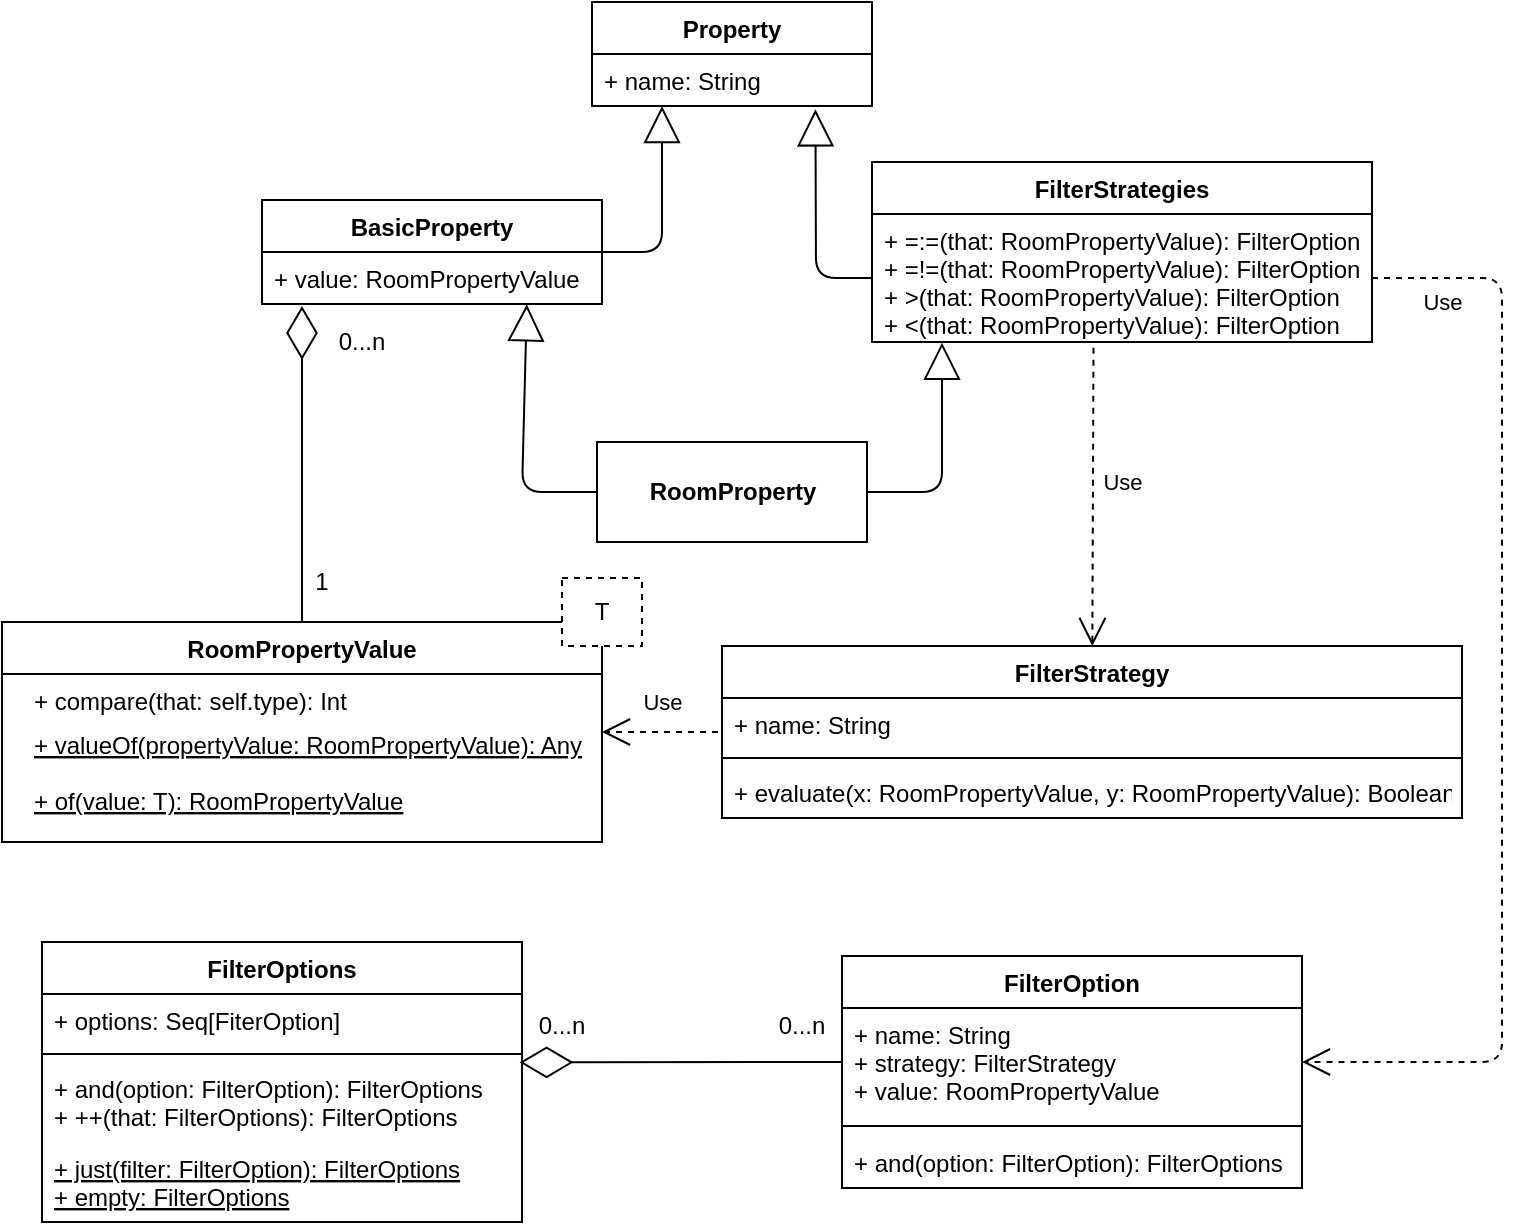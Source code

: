 <mxfile version="13.0.1" type="device"><diagram id="yEDrDfF-u0A20CLVuWrY" name="Page-1"><mxGraphModel dx="852" dy="495" grid="1" gridSize="10" guides="1" tooltips="1" connect="1" arrows="1" fold="1" page="1" pageScale="1" pageWidth="827" pageHeight="1169" math="0" shadow="0"><root><mxCell id="0"/><mxCell id="1" parent="0"/><mxCell id="qPWiSDPQi6Yo6x6n_rrI-30" value="FilterStrategies" style="swimlane;fontStyle=1;align=center;verticalAlign=top;childLayout=stackLayout;horizontal=1;startSize=26;horizontalStack=0;resizeParent=1;resizeParentMax=0;resizeLast=0;collapsible=1;marginBottom=0;" parent="1" vertex="1"><mxGeometry x="455" y="180" width="250" height="90" as="geometry"/></mxCell><mxCell id="qPWiSDPQi6Yo6x6n_rrI-33" value="+ =:=(that: RoomPropertyValue): FilterOption&#10;+ =!=(that: RoomPropertyValue): FilterOption&#10;+ &gt;(that: RoomPropertyValue): FilterOption&#10;+ &lt;(that: RoomPropertyValue): FilterOption" style="text;strokeColor=none;fillColor=none;align=left;verticalAlign=top;spacingLeft=4;spacingRight=4;overflow=hidden;rotatable=0;points=[[0,0.5],[1,0.5]];portConstraint=eastwest;" parent="qPWiSDPQi6Yo6x6n_rrI-30" vertex="1"><mxGeometry y="26" width="250" height="64" as="geometry"/></mxCell><mxCell id="2LZPyZv170KJo8j7HPH_-9" value="BasicProperty" style="swimlane;fontStyle=1;childLayout=stackLayout;horizontal=1;startSize=26;fillColor=none;horizontalStack=0;resizeParent=1;resizeParentMax=0;resizeLast=0;collapsible=1;marginBottom=0;" parent="1" vertex="1"><mxGeometry x="150" y="199" width="170" height="52" as="geometry"/></mxCell><mxCell id="2LZPyZv170KJo8j7HPH_-10" value="+ value: RoomPropertyValue" style="text;strokeColor=none;fillColor=none;align=left;verticalAlign=top;spacingLeft=4;spacingRight=4;overflow=hidden;rotatable=0;points=[[0,0.5],[1,0.5]];portConstraint=eastwest;" parent="2LZPyZv170KJo8j7HPH_-9" vertex="1"><mxGeometry y="26" width="170" height="26" as="geometry"/></mxCell><mxCell id="qPWiSDPQi6Yo6x6n_rrI-39" value="+ compare(that: self.type): Int" style="text;strokeColor=none;fillColor=none;align=left;verticalAlign=top;spacingLeft=4;spacingRight=4;overflow=hidden;rotatable=0;points=[[0,0.5],[1,0.5]];portConstraint=eastwest;" parent="1" vertex="1"><mxGeometry x="30" y="436" width="180" height="22" as="geometry"/></mxCell><mxCell id="2LZPyZv170KJo8j7HPH_-1" value="Property" style="swimlane;fontStyle=1;childLayout=stackLayout;horizontal=1;startSize=26;fillColor=none;horizontalStack=0;resizeParent=1;resizeParentMax=0;resizeLast=0;collapsible=1;marginBottom=0;" parent="1" vertex="1"><mxGeometry x="315" y="100" width="140" height="52" as="geometry"/></mxCell><mxCell id="2LZPyZv170KJo8j7HPH_-2" value="+ name: String" style="text;strokeColor=none;fillColor=none;align=left;verticalAlign=top;spacingLeft=4;spacingRight=4;overflow=hidden;rotatable=0;points=[[0,0.5],[1,0.5]];portConstraint=eastwest;" parent="2LZPyZv170KJo8j7HPH_-1" vertex="1"><mxGeometry y="26" width="140" height="26" as="geometry"/></mxCell><mxCell id="qPWiSDPQi6Yo6x6n_rrI-40" value="+ valueOf(propertyValue: RoomPropertyValue): Any&#10;&#10;+ of(value: T): RoomPropertyValue" style="text;strokeColor=none;fillColor=none;align=left;verticalAlign=top;spacingLeft=4;spacingRight=4;overflow=hidden;rotatable=0;points=[[0,0.5],[1,0.5]];portConstraint=eastwest;fontStyle=4" parent="1" vertex="1"><mxGeometry x="30" y="458" width="290" height="48" as="geometry"/></mxCell><mxCell id="qPWiSDPQi6Yo6x6n_rrI-47" value="" style="endArrow=diamondThin;endFill=0;endSize=24;html=1;entryX=0.995;entryY=0.004;entryDx=0;entryDy=0;entryPerimeter=0;exitX=0;exitY=0.5;exitDx=0;exitDy=0;" parent="1" source="qPWiSDPQi6Yo6x6n_rrI-21" target="qPWiSDPQi6Yo6x6n_rrI-27" edge="1"><mxGeometry width="160" relative="1" as="geometry"><mxPoint x="407" y="632" as="sourcePoint"/><mxPoint x="430" y="714" as="targetPoint"/></mxGeometry></mxCell><mxCell id="qPWiSDPQi6Yo6x6n_rrI-54" value="0...n" style="text;html=1;strokeColor=none;fillColor=none;align=center;verticalAlign=middle;whiteSpace=wrap;rounded=0;" parent="1" vertex="1"><mxGeometry x="400" y="602" width="40" height="20" as="geometry"/></mxCell><mxCell id="qPWiSDPQi6Yo6x6n_rrI-55" value="0...n" style="text;html=1;strokeColor=none;fillColor=none;align=center;verticalAlign=middle;whiteSpace=wrap;rounded=0;" parent="1" vertex="1"><mxGeometry x="280" y="602" width="40" height="20" as="geometry"/></mxCell><mxCell id="qPWiSDPQi6Yo6x6n_rrI-6" value="RoomPropertyValue" style="swimlane;fontStyle=1;align=center;verticalAlign=top;childLayout=stackLayout;horizontal=1;startSize=26;horizontalStack=0;resizeParent=1;resizeParentMax=0;resizeLast=0;collapsible=1;marginBottom=0;" parent="1" vertex="1"><mxGeometry x="20" y="410" width="300" height="110" as="geometry"/></mxCell><mxCell id="qPWiSDPQi6Yo6x6n_rrI-16" value="FilterStrategy" style="swimlane;fontStyle=1;align=center;verticalAlign=top;childLayout=stackLayout;horizontal=1;startSize=26;horizontalStack=0;resizeParent=1;resizeParentMax=0;resizeLast=0;collapsible=1;marginBottom=0;" parent="1" vertex="1"><mxGeometry x="380" y="422" width="370" height="86" as="geometry"/></mxCell><mxCell id="qPWiSDPQi6Yo6x6n_rrI-17" value="+ name: String" style="text;strokeColor=none;fillColor=none;align=left;verticalAlign=top;spacingLeft=4;spacingRight=4;overflow=hidden;rotatable=0;points=[[0,0.5],[1,0.5]];portConstraint=eastwest;" parent="qPWiSDPQi6Yo6x6n_rrI-16" vertex="1"><mxGeometry y="26" width="370" height="26" as="geometry"/></mxCell><mxCell id="qPWiSDPQi6Yo6x6n_rrI-18" value="" style="line;strokeWidth=1;fillColor=none;align=left;verticalAlign=middle;spacingTop=-1;spacingLeft=3;spacingRight=3;rotatable=0;labelPosition=right;points=[];portConstraint=eastwest;" parent="qPWiSDPQi6Yo6x6n_rrI-16" vertex="1"><mxGeometry y="52" width="370" height="8" as="geometry"/></mxCell><mxCell id="qPWiSDPQi6Yo6x6n_rrI-19" value="+ evaluate(x: RoomPropertyValue, y: RoomPropertyValue): Boolean" style="text;strokeColor=none;fillColor=none;align=left;verticalAlign=top;spacingLeft=4;spacingRight=4;overflow=hidden;rotatable=0;points=[[0,0.5],[1,0.5]];portConstraint=eastwest;" parent="qPWiSDPQi6Yo6x6n_rrI-16" vertex="1"><mxGeometry y="60" width="370" height="26" as="geometry"/></mxCell><mxCell id="qPWiSDPQi6Yo6x6n_rrI-24" value="FilterOptions" style="swimlane;fontStyle=1;align=center;verticalAlign=top;childLayout=stackLayout;horizontal=1;startSize=26;horizontalStack=0;resizeParent=1;resizeParentMax=0;resizeLast=0;collapsible=1;marginBottom=0;" parent="1" vertex="1"><mxGeometry x="40" y="570" width="240" height="140" as="geometry"/></mxCell><mxCell id="qPWiSDPQi6Yo6x6n_rrI-25" value="+ options: Seq[FiterOption]" style="text;strokeColor=none;fillColor=none;align=left;verticalAlign=top;spacingLeft=4;spacingRight=4;overflow=hidden;rotatable=0;points=[[0,0.5],[1,0.5]];portConstraint=eastwest;" parent="qPWiSDPQi6Yo6x6n_rrI-24" vertex="1"><mxGeometry y="26" width="240" height="26" as="geometry"/></mxCell><mxCell id="qPWiSDPQi6Yo6x6n_rrI-26" value="" style="line;strokeWidth=1;fillColor=none;align=left;verticalAlign=middle;spacingTop=-1;spacingLeft=3;spacingRight=3;rotatable=0;labelPosition=right;points=[];portConstraint=eastwest;" parent="qPWiSDPQi6Yo6x6n_rrI-24" vertex="1"><mxGeometry y="52" width="240" height="8" as="geometry"/></mxCell><mxCell id="qPWiSDPQi6Yo6x6n_rrI-27" value="+ and(option: FilterOption): FilterOptions&#10;+ ++(that: FilterOptions): FilterOptions" style="text;strokeColor=none;fillColor=none;align=left;verticalAlign=top;spacingLeft=4;spacingRight=4;overflow=hidden;rotatable=0;points=[[0,0.5],[1,0.5]];portConstraint=eastwest;fontStyle=0;strokeWidth=1;" parent="qPWiSDPQi6Yo6x6n_rrI-24" vertex="1"><mxGeometry y="60" width="240" height="40" as="geometry"/></mxCell><mxCell id="qPWiSDPQi6Yo6x6n_rrI-37" value="+ just(filter: FilterOption): FilterOptions&#10;+ empty: FilterOptions" style="text;strokeColor=none;fillColor=none;align=left;verticalAlign=top;spacingLeft=4;spacingRight=4;overflow=hidden;rotatable=0;points=[[0,0.5],[1,0.5]];portConstraint=eastwest;fontStyle=4;strokeWidth=1;" parent="qPWiSDPQi6Yo6x6n_rrI-24" vertex="1"><mxGeometry y="100" width="240" height="40" as="geometry"/></mxCell><mxCell id="qPWiSDPQi6Yo6x6n_rrI-20" value="FilterOption" style="swimlane;fontStyle=1;align=center;verticalAlign=top;childLayout=stackLayout;horizontal=1;startSize=26;horizontalStack=0;resizeParent=1;resizeParentMax=0;resizeLast=0;collapsible=1;marginBottom=0;" parent="1" vertex="1"><mxGeometry x="440" y="577" width="230" height="116" as="geometry"/></mxCell><mxCell id="qPWiSDPQi6Yo6x6n_rrI-21" value="+ name: String&#10;+ strategy: FilterStrategy&#10;+ value: RoomPropertyValue" style="text;strokeColor=none;fillColor=none;align=left;verticalAlign=top;spacingLeft=4;spacingRight=4;overflow=hidden;rotatable=0;points=[[0,0.5],[1,0.5]];portConstraint=eastwest;" parent="qPWiSDPQi6Yo6x6n_rrI-20" vertex="1"><mxGeometry y="26" width="230" height="54" as="geometry"/></mxCell><mxCell id="qPWiSDPQi6Yo6x6n_rrI-22" value="" style="line;strokeWidth=1;fillColor=none;align=left;verticalAlign=middle;spacingTop=-1;spacingLeft=3;spacingRight=3;rotatable=0;labelPosition=right;points=[];portConstraint=eastwest;" parent="qPWiSDPQi6Yo6x6n_rrI-20" vertex="1"><mxGeometry y="80" width="230" height="10" as="geometry"/></mxCell><mxCell id="qPWiSDPQi6Yo6x6n_rrI-23" value="+ and(option: FilterOption): FilterOptions" style="text;strokeColor=none;fillColor=none;align=left;verticalAlign=top;spacingLeft=4;spacingRight=4;overflow=hidden;rotatable=0;points=[[0,0.5],[1,0.5]];portConstraint=eastwest;" parent="qPWiSDPQi6Yo6x6n_rrI-20" vertex="1"><mxGeometry y="90" width="230" height="26" as="geometry"/></mxCell><mxCell id="2LZPyZv170KJo8j7HPH_-22" value="RoomProperty" style="html=1;glass=0;strokeWidth=1;fontStyle=1" parent="1" vertex="1"><mxGeometry x="317.5" y="320" width="135" height="50" as="geometry"/></mxCell><mxCell id="2LZPyZv170KJo8j7HPH_-23" value="" style="endArrow=block;endSize=16;endFill=0;html=1;exitX=1;exitY=0.5;exitDx=0;exitDy=0;entryX=0.25;entryY=1;entryDx=0;entryDy=0;" parent="1" source="2LZPyZv170KJo8j7HPH_-9" target="2LZPyZv170KJo8j7HPH_-1" edge="1"><mxGeometry x="-0.391" y="48" width="160" relative="1" as="geometry"><mxPoint x="190" y="150" as="sourcePoint"/><mxPoint x="350" y="150" as="targetPoint"/><Array as="points"><mxPoint x="350" y="225"/></Array><mxPoint y="-1" as="offset"/></mxGeometry></mxCell><mxCell id="2LZPyZv170KJo8j7HPH_-24" value="" style="endArrow=block;endSize=16;endFill=0;html=1;exitX=0;exitY=0.5;exitDx=0;exitDy=0;entryX=0.798;entryY=1.064;entryDx=0;entryDy=0;entryPerimeter=0;" parent="1" source="qPWiSDPQi6Yo6x6n_rrI-33" target="2LZPyZv170KJo8j7HPH_-2" edge="1"><mxGeometry x="-0.329" y="-22" width="160" relative="1" as="geometry"><mxPoint x="360" y="150" as="sourcePoint"/><mxPoint x="520" y="150" as="targetPoint"/><Array as="points"><mxPoint x="427" y="238"/></Array><mxPoint as="offset"/></mxGeometry></mxCell><mxCell id="2LZPyZv170KJo8j7HPH_-25" value="" style="endArrow=block;endSize=16;endFill=0;html=1;exitX=0;exitY=0.5;exitDx=0;exitDy=0;entryX=0.779;entryY=1.006;entryDx=0;entryDy=0;entryPerimeter=0;" parent="1" source="2LZPyZv170KJo8j7HPH_-22" target="2LZPyZv170KJo8j7HPH_-10" edge="1"><mxGeometry x="-0.391" y="48" width="160" relative="1" as="geometry"><mxPoint x="282.57" y="208.688" as="sourcePoint"/><mxPoint x="360" y="122" as="targetPoint"/><mxPoint y="-1" as="offset"/><Array as="points"><mxPoint x="280" y="345"/></Array></mxGeometry></mxCell><mxCell id="2LZPyZv170KJo8j7HPH_-26" value="" style="endArrow=block;endSize=16;endFill=0;html=1;exitX=1;exitY=0.5;exitDx=0;exitDy=0;entryX=0.14;entryY=1.005;entryDx=0;entryDy=0;entryPerimeter=0;" parent="1" source="2LZPyZv170KJo8j7HPH_-22" target="qPWiSDPQi6Yo6x6n_rrI-33" edge="1"><mxGeometry x="-0.391" y="48" width="160" relative="1" as="geometry"><mxPoint x="292.57" y="218.688" as="sourcePoint"/><mxPoint x="370" y="132" as="targetPoint"/><mxPoint y="-1" as="offset"/><Array as="points"><mxPoint x="490" y="345"/></Array></mxGeometry></mxCell><mxCell id="2LZPyZv170KJo8j7HPH_-28" value="" style="endArrow=diamondThin;endFill=0;endSize=24;html=1;exitX=0.5;exitY=0;exitDx=0;exitDy=0;" parent="1" source="qPWiSDPQi6Yo6x6n_rrI-6" edge="1"><mxGeometry width="160" relative="1" as="geometry"><mxPoint x="169" y="410" as="sourcePoint"/><mxPoint x="170" y="252" as="targetPoint"/></mxGeometry></mxCell><mxCell id="2LZPyZv170KJo8j7HPH_-29" value="Use" style="endArrow=open;endSize=12;dashed=1;html=1;exitX=0.443;exitY=1.044;exitDx=0;exitDy=0;exitPerimeter=0;" parent="1" source="qPWiSDPQi6Yo6x6n_rrI-33" target="qPWiSDPQi6Yo6x6n_rrI-16" edge="1"><mxGeometry x="-0.1" y="15" width="160" relative="1" as="geometry"><mxPoint x="580" y="360" as="sourcePoint"/><mxPoint x="740" y="360" as="targetPoint"/><mxPoint as="offset"/></mxGeometry></mxCell><mxCell id="2LZPyZv170KJo8j7HPH_-30" value="Use" style="endArrow=open;endSize=12;dashed=1;html=1;exitX=1;exitY=0.5;exitDx=0;exitDy=0;entryX=1;entryY=0.5;entryDx=0;entryDy=0;" parent="1" source="qPWiSDPQi6Yo6x6n_rrI-33" target="qPWiSDPQi6Yo6x6n_rrI-21" edge="1"><mxGeometry x="-0.874" y="-12" width="160" relative="1" as="geometry"><mxPoint x="540" y="540" as="sourcePoint"/><mxPoint x="700" y="540" as="targetPoint"/><Array as="points"><mxPoint x="770" y="238"/><mxPoint x="770" y="630"/></Array><mxPoint as="offset"/></mxGeometry></mxCell><mxCell id="2LZPyZv170KJo8j7HPH_-31" value="Use" style="endArrow=open;endSize=12;dashed=1;html=1;" parent="1" edge="1"><mxGeometry x="-0.024" y="-15" width="160" relative="1" as="geometry"><mxPoint x="378" y="465" as="sourcePoint"/><mxPoint x="320" y="465" as="targetPoint"/><mxPoint as="offset"/></mxGeometry></mxCell><mxCell id="OJdPU8iWiflSedJ3vc5S-1" value="1" style="text;html=1;strokeColor=none;fillColor=none;align=center;verticalAlign=middle;whiteSpace=wrap;rounded=0;" parent="1" vertex="1"><mxGeometry x="160" y="380" width="40" height="20" as="geometry"/></mxCell><mxCell id="OJdPU8iWiflSedJ3vc5S-2" value="0...n" style="text;html=1;strokeColor=none;fillColor=none;align=center;verticalAlign=middle;whiteSpace=wrap;rounded=0;" parent="1" vertex="1"><mxGeometry x="180" y="260" width="40" height="20" as="geometry"/></mxCell><mxCell id="gm-t-yGWzShZozzLRw_m-1" value="T" style="rounded=0;whiteSpace=wrap;html=1;dashed=1;" vertex="1" parent="1"><mxGeometry x="300" y="388" width="40" height="34" as="geometry"/></mxCell></root></mxGraphModel></diagram></mxfile>